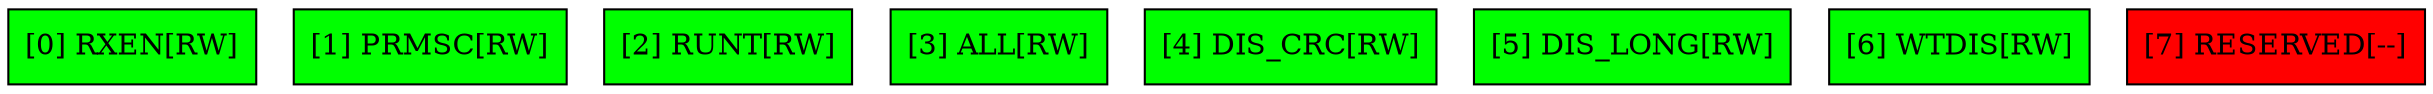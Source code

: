 digraph RCR{
node [shape = "record" 
 style="filled" ];
node0 [ label = "[0] RXEN[RW]"
 fillcolor = "green"];
node1 [ label = "[1] PRMSC[RW]"
 fillcolor = "green"];
node2 [ label = "[2] RUNT[RW]"
 fillcolor = "green"];
node3 [ label = "[3] ALL[RW]"
 fillcolor = "green"];
node4 [ label = "[4] DIS_CRC[RW]"
 fillcolor = "green"];
node5 [ label = "[5] DIS_LONG[RW]"
 fillcolor = "green"];
node6 [ label = "[6] WTDIS[RW]"
 fillcolor = "green"];
node7 [ label = "[7] RESERVED[--]"
 fillcolor = "red"];
}